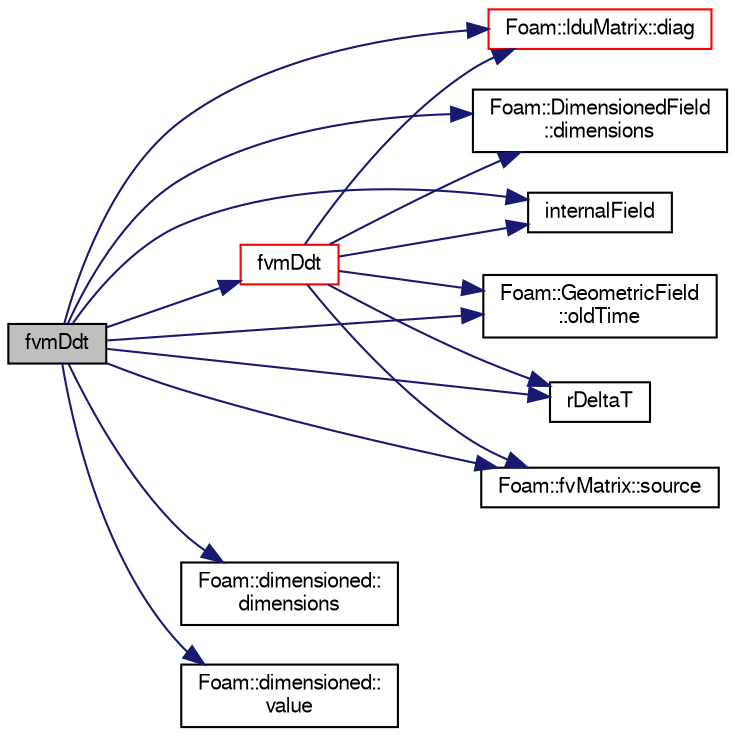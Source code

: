 digraph "fvmDdt"
{
  bgcolor="transparent";
  edge [fontname="FreeSans",fontsize="10",labelfontname="FreeSans",labelfontsize="10"];
  node [fontname="FreeSans",fontsize="10",shape=record];
  rankdir="LR";
  Node107 [label="fvmDdt",height=0.2,width=0.4,color="black", fillcolor="grey75", style="filled", fontcolor="black"];
  Node107 -> Node108 [color="midnightblue",fontsize="10",style="solid",fontname="FreeSans"];
  Node108 [label="Foam::lduMatrix::diag",height=0.2,width=0.4,color="red",URL="$a26882.html#a9140aaa9630c2cba2fe28369a649f2f0"];
  Node107 -> Node111 [color="midnightblue",fontsize="10",style="solid",fontname="FreeSans"];
  Node111 [label="Foam::dimensioned::\ldimensions",height=0.2,width=0.4,color="black",URL="$a26366.html#a512673c2674ca2d38885f1bb5f6994fb",tooltip="Return const reference to dimensions. "];
  Node107 -> Node112 [color="midnightblue",fontsize="10",style="solid",fontname="FreeSans"];
  Node112 [label="Foam::DimensionedField\l::dimensions",height=0.2,width=0.4,color="black",URL="$a26390.html#a66989c1e0666e0d0c93a2056ce75599e",tooltip="Return dimensions. "];
  Node107 -> Node113 [color="midnightblue",fontsize="10",style="solid",fontname="FreeSans"];
  Node113 [label="fvmDdt",height=0.2,width=0.4,color="red",URL="$a22498.html#a8602a98a4ac41054bb3dcf8adc93b94b"];
  Node113 -> Node108 [color="midnightblue",fontsize="10",style="solid",fontname="FreeSans"];
  Node113 -> Node112 [color="midnightblue",fontsize="10",style="solid",fontname="FreeSans"];
  Node113 -> Node118 [color="midnightblue",fontsize="10",style="solid",fontname="FreeSans"];
  Node118 [label="internalField",height=0.2,width=0.4,color="black",URL="$a01253.html#a8ebe4b4fc9818c2626b9c98a7ef1a16a"];
  Node113 -> Node119 [color="midnightblue",fontsize="10",style="solid",fontname="FreeSans"];
  Node119 [label="Foam::GeometricField\l::oldTime",height=0.2,width=0.4,color="black",URL="$a22434.html#a2f51be6de19012555f923b0902d64135",tooltip="Return old time field. "];
  Node113 -> Node120 [color="midnightblue",fontsize="10",style="solid",fontname="FreeSans"];
  Node120 [label="rDeltaT",height=0.2,width=0.4,color="black",URL="$a38426.html#ab4a06642de5708190d817dc1a2e352a3"];
  Node113 -> Node121 [color="midnightblue",fontsize="10",style="solid",fontname="FreeSans"];
  Node121 [label="Foam::fvMatrix::source",height=0.2,width=0.4,color="black",URL="$a22358.html#a4c49d61a0e11bbdadf6646dbe3740560"];
  Node107 -> Node118 [color="midnightblue",fontsize="10",style="solid",fontname="FreeSans"];
  Node107 -> Node119 [color="midnightblue",fontsize="10",style="solid",fontname="FreeSans"];
  Node107 -> Node120 [color="midnightblue",fontsize="10",style="solid",fontname="FreeSans"];
  Node107 -> Node121 [color="midnightblue",fontsize="10",style="solid",fontname="FreeSans"];
  Node107 -> Node122 [color="midnightblue",fontsize="10",style="solid",fontname="FreeSans"];
  Node122 [label="Foam::dimensioned::\lvalue",height=0.2,width=0.4,color="black",URL="$a26366.html#a7948200a26c85fc3a83ffa510a91d668",tooltip="Return const reference to value. "];
}
